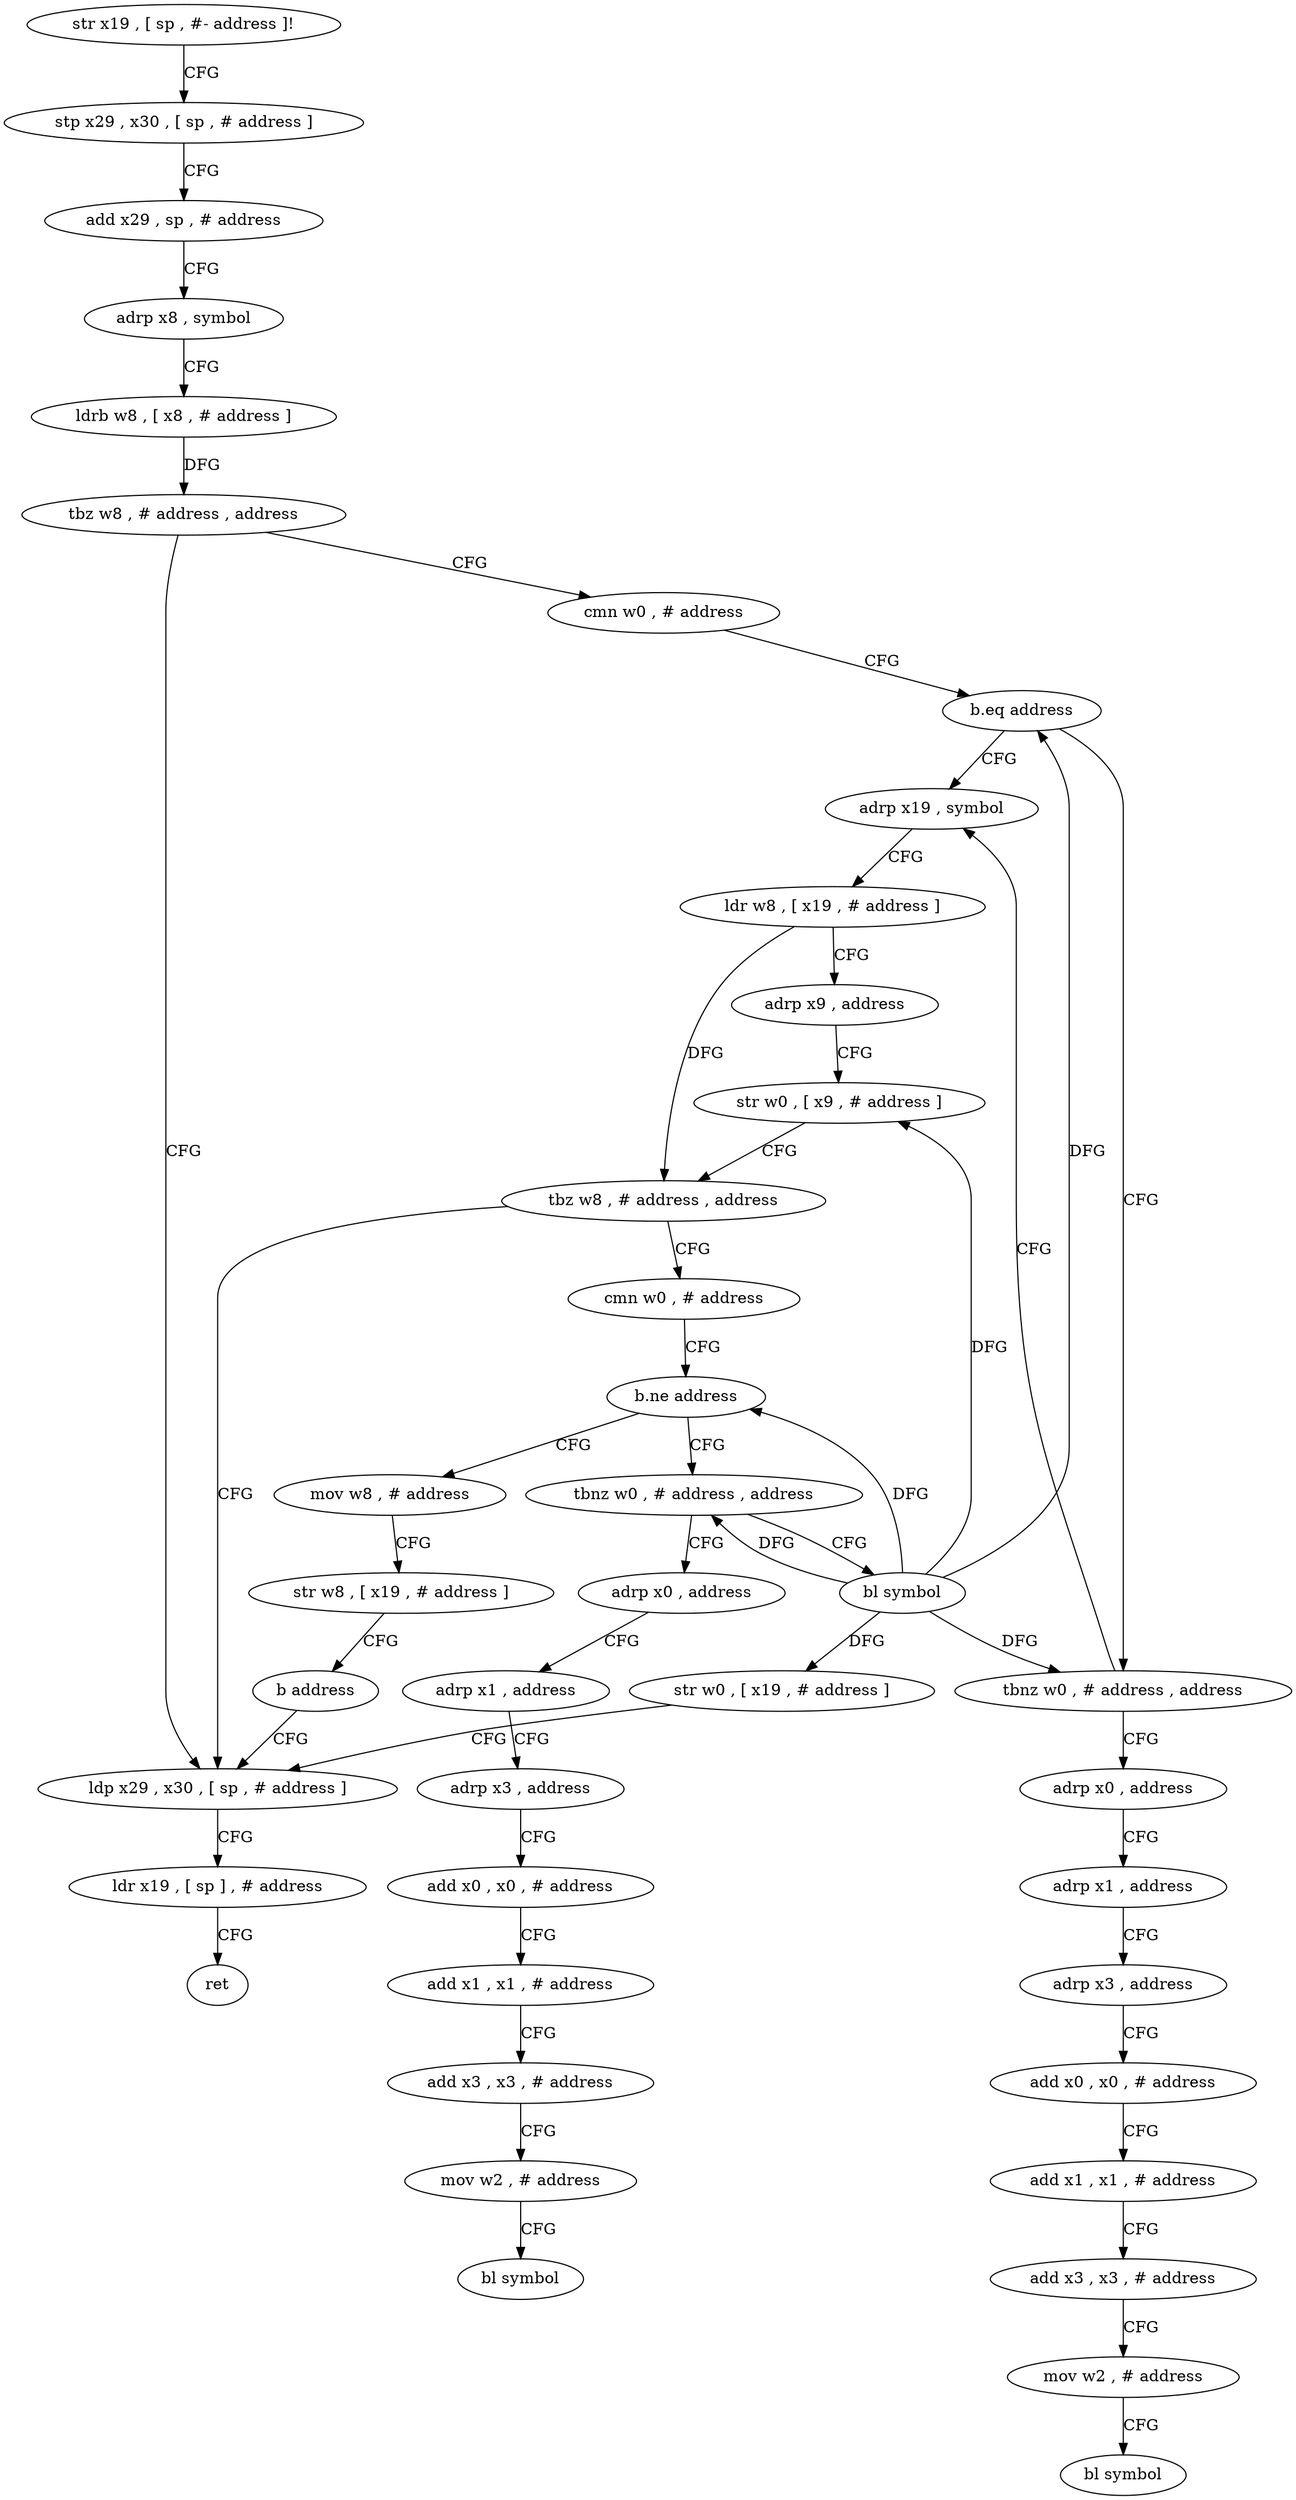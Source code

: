 digraph "func" {
"4210048" [label = "str x19 , [ sp , #- address ]!" ]
"4210052" [label = "stp x29 , x30 , [ sp , # address ]" ]
"4210056" [label = "add x29 , sp , # address" ]
"4210060" [label = "adrp x8 , symbol" ]
"4210064" [label = "ldrb w8 , [ x8 , # address ]" ]
"4210068" [label = "tbz w8 , # address , address" ]
"4210136" [label = "ldp x29 , x30 , [ sp , # address ]" ]
"4210072" [label = "cmn w0 , # address" ]
"4210140" [label = "ldr x19 , [ sp ] , # address" ]
"4210144" [label = "ret" ]
"4210076" [label = "b.eq address" ]
"4210084" [label = "adrp x19 , symbol" ]
"4210080" [label = "tbnz w0 , # address , address" ]
"4210088" [label = "ldr w8 , [ x19 , # address ]" ]
"4210092" [label = "adrp x9 , address" ]
"4210096" [label = "str w0 , [ x9 , # address ]" ]
"4210100" [label = "tbz w8 , # address , address" ]
"4210104" [label = "cmn w0 , # address" ]
"4210148" [label = "adrp x0 , address" ]
"4210108" [label = "b.ne address" ]
"4210124" [label = "tbnz w0 , # address , address" ]
"4210112" [label = "mov w8 , # address" ]
"4210152" [label = "adrp x1 , address" ]
"4210156" [label = "adrp x3 , address" ]
"4210160" [label = "add x0 , x0 , # address" ]
"4210164" [label = "add x1 , x1 , # address" ]
"4210168" [label = "add x3 , x3 , # address" ]
"4210172" [label = "mov w2 , # address" ]
"4210176" [label = "bl symbol" ]
"4210180" [label = "adrp x0 , address" ]
"4210128" [label = "bl symbol" ]
"4210116" [label = "str w8 , [ x19 , # address ]" ]
"4210120" [label = "b address" ]
"4210184" [label = "adrp x1 , address" ]
"4210188" [label = "adrp x3 , address" ]
"4210192" [label = "add x0 , x0 , # address" ]
"4210196" [label = "add x1 , x1 , # address" ]
"4210200" [label = "add x3 , x3 , # address" ]
"4210204" [label = "mov w2 , # address" ]
"4210208" [label = "bl symbol" ]
"4210132" [label = "str w0 , [ x19 , # address ]" ]
"4210048" -> "4210052" [ label = "CFG" ]
"4210052" -> "4210056" [ label = "CFG" ]
"4210056" -> "4210060" [ label = "CFG" ]
"4210060" -> "4210064" [ label = "CFG" ]
"4210064" -> "4210068" [ label = "DFG" ]
"4210068" -> "4210136" [ label = "CFG" ]
"4210068" -> "4210072" [ label = "CFG" ]
"4210136" -> "4210140" [ label = "CFG" ]
"4210072" -> "4210076" [ label = "CFG" ]
"4210140" -> "4210144" [ label = "CFG" ]
"4210076" -> "4210084" [ label = "CFG" ]
"4210076" -> "4210080" [ label = "CFG" ]
"4210084" -> "4210088" [ label = "CFG" ]
"4210080" -> "4210148" [ label = "CFG" ]
"4210080" -> "4210084" [ label = "CFG" ]
"4210088" -> "4210092" [ label = "CFG" ]
"4210088" -> "4210100" [ label = "DFG" ]
"4210092" -> "4210096" [ label = "CFG" ]
"4210096" -> "4210100" [ label = "CFG" ]
"4210100" -> "4210136" [ label = "CFG" ]
"4210100" -> "4210104" [ label = "CFG" ]
"4210104" -> "4210108" [ label = "CFG" ]
"4210148" -> "4210152" [ label = "CFG" ]
"4210108" -> "4210124" [ label = "CFG" ]
"4210108" -> "4210112" [ label = "CFG" ]
"4210124" -> "4210180" [ label = "CFG" ]
"4210124" -> "4210128" [ label = "CFG" ]
"4210112" -> "4210116" [ label = "CFG" ]
"4210152" -> "4210156" [ label = "CFG" ]
"4210156" -> "4210160" [ label = "CFG" ]
"4210160" -> "4210164" [ label = "CFG" ]
"4210164" -> "4210168" [ label = "CFG" ]
"4210168" -> "4210172" [ label = "CFG" ]
"4210172" -> "4210176" [ label = "CFG" ]
"4210180" -> "4210184" [ label = "CFG" ]
"4210128" -> "4210132" [ label = "DFG" ]
"4210128" -> "4210076" [ label = "DFG" ]
"4210128" -> "4210096" [ label = "DFG" ]
"4210128" -> "4210080" [ label = "DFG" ]
"4210128" -> "4210108" [ label = "DFG" ]
"4210128" -> "4210124" [ label = "DFG" ]
"4210116" -> "4210120" [ label = "CFG" ]
"4210120" -> "4210136" [ label = "CFG" ]
"4210184" -> "4210188" [ label = "CFG" ]
"4210188" -> "4210192" [ label = "CFG" ]
"4210192" -> "4210196" [ label = "CFG" ]
"4210196" -> "4210200" [ label = "CFG" ]
"4210200" -> "4210204" [ label = "CFG" ]
"4210204" -> "4210208" [ label = "CFG" ]
"4210132" -> "4210136" [ label = "CFG" ]
}
